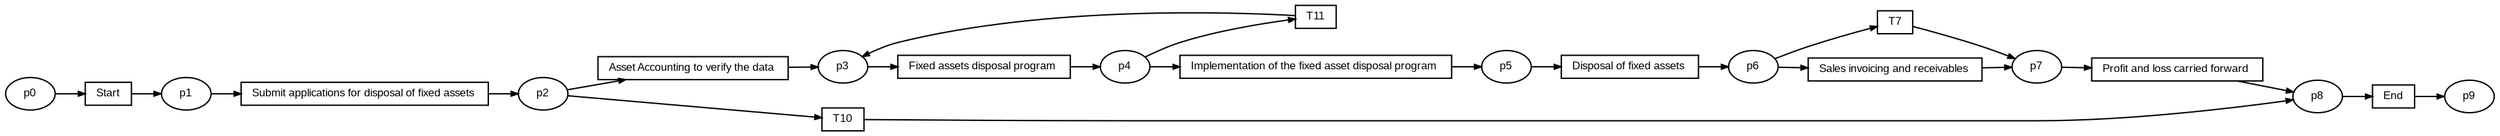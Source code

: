 digraph G {ranksep=".3"; fontsize="8"; remincross=true; margin="0.0,0.0"; fontname="Arial";rankdir="LR"; 
edge [arrowsize="0.5"];
node [height=".2",width=".2",fontname="Arial",fontsize="8"];
t0 [shape="box",label="T7"];
t1 [shape="box",label="Sales invoicing and receivables "];
t2 [shape="box",label="Disposal of fixed assets "];
t3 [shape="box",label="Implementation of the fixed asset disposal program "];
t4 [shape="box",label="Fixed assets disposal program "];
t5 [shape="box",label="Asset Accounting to verify the data "];
t6 [shape="box",label="T11"];
t7 [shape="box",label="T10"];
t8 [shape="box",label="Submit applications for disposal of fixed assets "];
t9 [shape="box",label="Start"];
t10 [shape="box",label="End"];
t11 [shape="box",label="Profit and loss carried forward "];
p0 [shape="oval",label="p4"];
p1 [shape="oval",label="p3"];
p2 [shape="oval",label="p2"];
p3 [shape="oval",label="p1"];
p4 [shape="oval",label="p0"];
p5 [shape="oval",label="p9"];
p6 [shape="oval",label="p8"];
p7 [shape="oval",label="p7"];
p8 [shape="oval",label="p6"];
p9 [shape="oval",label="p5"];
t6 -> p1[label=""];
t0 -> p7[label=""];
t11 -> p6[label=""];
t10 -> p5[label=""];
t3 -> p9[label=""];
p4 -> t9[label=""];
p7 -> t11[label=""];
p8 -> t1[label=""];
t2 -> p8[label=""];
p8 -> t0[label=""];
p6 -> t10[label=""];
p1 -> t4[label=""];
t1 -> p7[label=""];
p0 -> t6[label=""];
t8 -> p2[label=""];
p0 -> t3[label=""];
t5 -> p1[label=""];
t4 -> p0[label=""];
p9 -> t2[label=""];
p3 -> t8[label=""];
p2 -> t7[label=""];
t9 -> p3[label=""];
p2 -> t5[label=""];
t7 -> p6[label=""];
}
